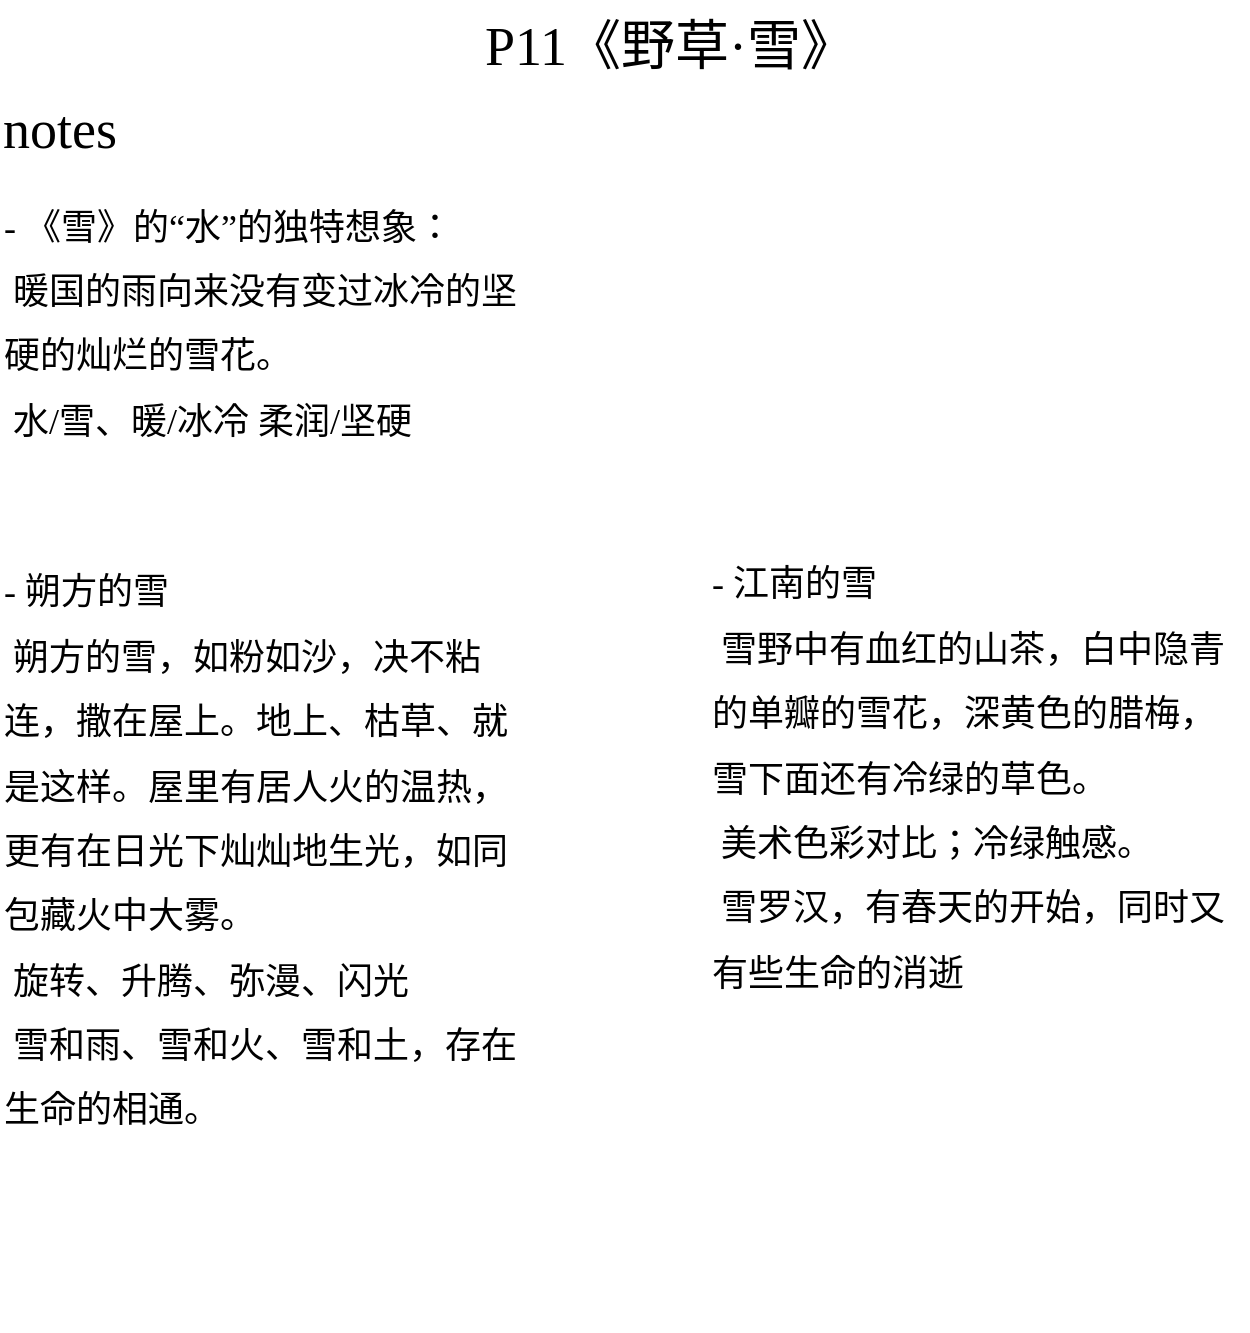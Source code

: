 <mxfile version="19.0.3" type="device"><diagram id="k_ejQbWa2kVo1pm-qGQ3" name="第 1 页"><mxGraphModel dx="1398" dy="612" grid="1" gridSize="10" guides="1" tooltips="1" connect="1" arrows="1" fold="1" page="1" pageScale="1" pageWidth="827" pageHeight="1169" math="1" shadow="0"><root><mxCell id="0"/><mxCell id="1" parent="0"/><mxCell id="YB0acyMc0u24GzK0-7ZI-2" value="P11《野草·雪》" style="text;align=center;verticalAlign=middle;resizable=0;points=[];autosize=1;strokeColor=none;fillColor=none;fontFamily=FZSJ-SENYML;fontSize=27;sketch=1;rounded=1;labelBorderColor=none;" parent="1" vertex="1"><mxGeometry x="300" y="90" width="190" height="40" as="geometry"/></mxCell><mxCell id="YB0acyMc0u24GzK0-7ZI-4" value="notes" style="text;html=1;strokeColor=none;fillColor=none;align=center;verticalAlign=middle;whiteSpace=wrap;rounded=0;labelBorderColor=none;sketch=1;fontFamily=FZSJ-SENYML;fontSize=27;fontColor=default;" parent="1" vertex="1"><mxGeometry x="60" y="140" width="60" height="30" as="geometry"/></mxCell><mxCell id="9FmZXOFhdA5E8Wow5vtN-2" value="&lt;font style=&quot;font-size: 18px; line-height: 1;&quot;&gt;- 《雪》的“水”的独特想象：&lt;/font&gt;&lt;span style=&quot;font-size: 18px;&quot;&gt;&lt;br&gt;&lt;/span&gt;&lt;blockquote style=&quot;margin: 0 0 0 40px; border: none; padding: 0px;&quot;&gt;&lt;blockquote style=&quot;margin: 0 0 0 40px; border: none; padding: 0px;&quot;&gt;&lt;/blockquote&gt;&lt;/blockquote&gt;&lt;span style=&quot;background-color: initial; font-size: 18px;&quot;&gt;&amp;nbsp;暖国的雨向来没有变过冰冷的坚硬的灿烂的雪花。&lt;/span&gt;&lt;span style=&quot;font-size: 18px;&quot;&gt;&lt;br&gt;&lt;/span&gt;&lt;blockquote style=&quot;margin: 0 0 0 40px; border: none; padding: 0px;&quot;&gt;&lt;blockquote style=&quot;margin: 0 0 0 40px; border: none; padding: 0px;&quot;&gt;&lt;/blockquote&gt;&lt;/blockquote&gt;&lt;span style=&quot;background-color: initial; font-size: 18px;&quot;&gt;&amp;nbsp;水/雪、暖/冰冷 柔润/坚硬&lt;/span&gt;&lt;span style=&quot;font-size: 18px;&quot;&gt;&lt;br&gt;&lt;br&gt;&lt;/span&gt;" style="text;html=1;strokeColor=none;fillColor=none;align=left;verticalAlign=middle;whiteSpace=wrap;rounded=0;labelBorderColor=none;sketch=1;fontFamily=FZSJ-SENYML;fontSize=27;fontColor=default;" vertex="1" parent="1"><mxGeometry x="60" y="150" width="270" height="230" as="geometry"/></mxCell><mxCell id="9FmZXOFhdA5E8Wow5vtN-3" value="&lt;font style=&quot;font-size: 18px; line-height: 1;&quot;&gt;&lt;br&gt;- 江南的雪&lt;br&gt;&lt;span style=&quot;background-color: initial;&quot;&gt;&amp;nbsp;雪野中有血红的山茶，白中隐青&amp;nbsp; 的单瓣的雪花，深黄色的腊梅，雪下面还有冷绿的草色。&lt;/span&gt;&lt;br&gt;&lt;font style=&quot;line-height: 1;&quot;&gt;&amp;nbsp;美术色彩对比；冷绿触感。&lt;/font&gt;&lt;br&gt;&amp;nbsp;雪罗汉，有春天的开始，同时又有些生命的消逝&lt;/font&gt;" style="text;html=1;strokeColor=none;fillColor=none;align=left;verticalAlign=middle;whiteSpace=wrap;rounded=0;labelBorderColor=none;sketch=1;fontFamily=FZSJ-SENYML;fontSize=27;fontColor=default;" vertex="1" parent="1"><mxGeometry x="414" y="420" width="270" height="80" as="geometry"/></mxCell><mxCell id="9FmZXOFhdA5E8Wow5vtN-4" value="&lt;font style=&quot;font-size: 18px; line-height: 1;&quot;&gt;&lt;br&gt;- 朔方的雪&lt;br style=&quot;font-size: 27px;&quot;&gt;&amp;nbsp;朔方的雪，如粉如沙，决不粘连，撒在屋上。地上、枯草、就是这样。屋里有居人火的温热，更有在日光下灿灿地生光，如同包藏火中大雾。&lt;br&gt;&amp;nbsp;旋转、升腾、弥漫、闪光&lt;br&gt;&amp;nbsp;雪和雨、雪和火、雪和土，存在生命的相通。&lt;br&gt;&lt;br&gt;&lt;br&gt;&lt;br&gt;&lt;/font&gt;" style="text;html=1;strokeColor=none;fillColor=none;align=left;verticalAlign=middle;whiteSpace=wrap;rounded=0;labelBorderColor=none;sketch=1;fontFamily=FZSJ-SENYML;fontSize=27;fontColor=default;" vertex="1" parent="1"><mxGeometry x="60" y="505" width="270" height="80" as="geometry"/></mxCell></root></mxGraphModel></diagram></mxfile>